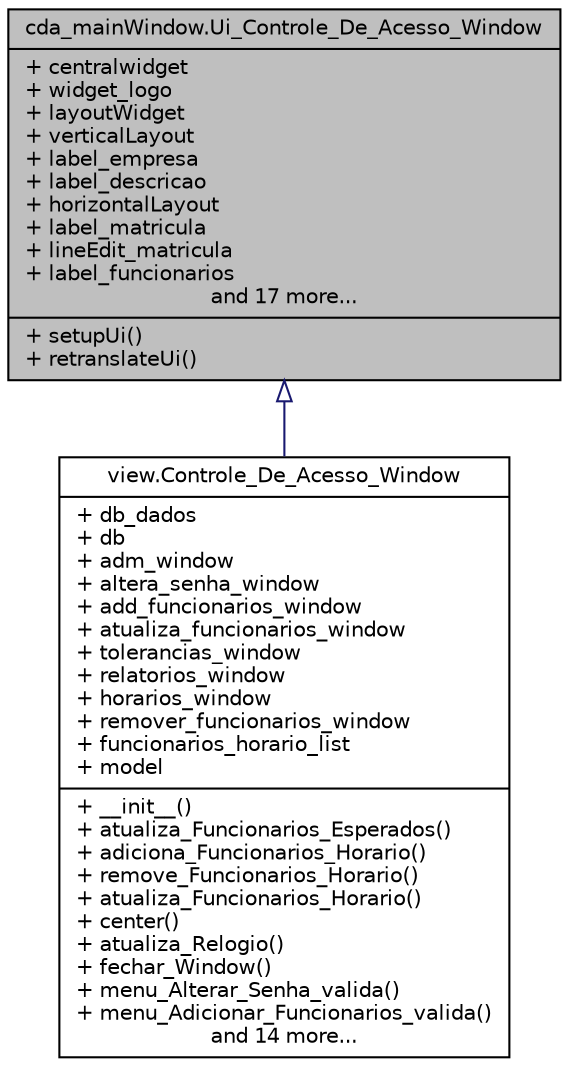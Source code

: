 digraph G
{
 // INTERACTIVE_SVG=YES
  bgcolor="transparent";
  edge [fontname="Helvetica",fontsize="10",labelfontname="Helvetica",labelfontsize="10"];
  node [fontname="Helvetica",fontsize="10",shape=record];
  Node1 [label="{cda_mainWindow.Ui_Controle_De_Acesso_Window\n|+ centralwidget\l+ widget_logo\l+ layoutWidget\l+ verticalLayout\l+ label_empresa\l+ label_descricao\l+ horizontalLayout\l+ label_matricula\l+ lineEdit_matricula\l+ label_funcionarios\land 17 more...|+ setupUi()\l+ retranslateUi()\l}",height=0.2,width=0.4,color="black", fillcolor="grey75", style="filled" fontcolor="black"];
  Node1 -> Node2 [dir="back",color="midnightblue",fontsize="10",style="solid",arrowtail="onormal",fontname="Helvetica"];
  Node2 [label="{view.Controle_De_Acesso_Window\n|+ db_dados\l+ db\l+ adm_window\l+ altera_senha_window\l+ add_funcionarios_window\l+ atualiza_funcionarios_window\l+ tolerancias_window\l+ relatorios_window\l+ horarios_window\l+ remover_funcionarios_window\l+ funcionarios_horario_list\l+ model\l|+ __init__()\l+ atualiza_Funcionarios_Esperados()\l+ adiciona_Funcionarios_Horario()\l+ remove_Funcionarios_Horario()\l+ atualiza_Funcionarios_Horario()\l+ center()\l+ atualiza_Relogio()\l+ fechar_Window()\l+ menu_Alterar_Senha_valida()\l+ menu_Adicionar_Funcionarios_valida()\land 14 more...}",height=0.2,width=0.4,color="black",URL="$classview_1_1_controle___de___acesso___window.html",tooltip="Janela principal do programa."];
}
